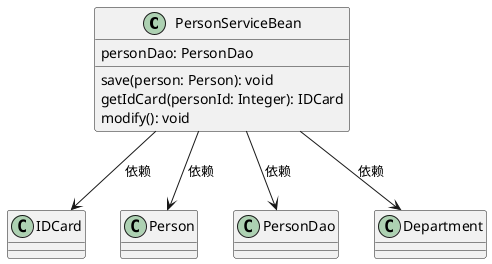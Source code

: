 @startuml
'https://plantuml.com/class-diagram
'依赖关系

class PersonServiceBean{
    personDao: PersonDao
    save(person: Person): void
    getIdCard(personId: Integer): IDCard
    modify(): void
}
class IDCard
class Person
class PersonDao
class Department

PersonServiceBean --> IDCard : 依赖
PersonServiceBean --> Person : 依赖
PersonServiceBean --> PersonDao : 依赖
PersonServiceBean --> Department : 依赖

@enduml